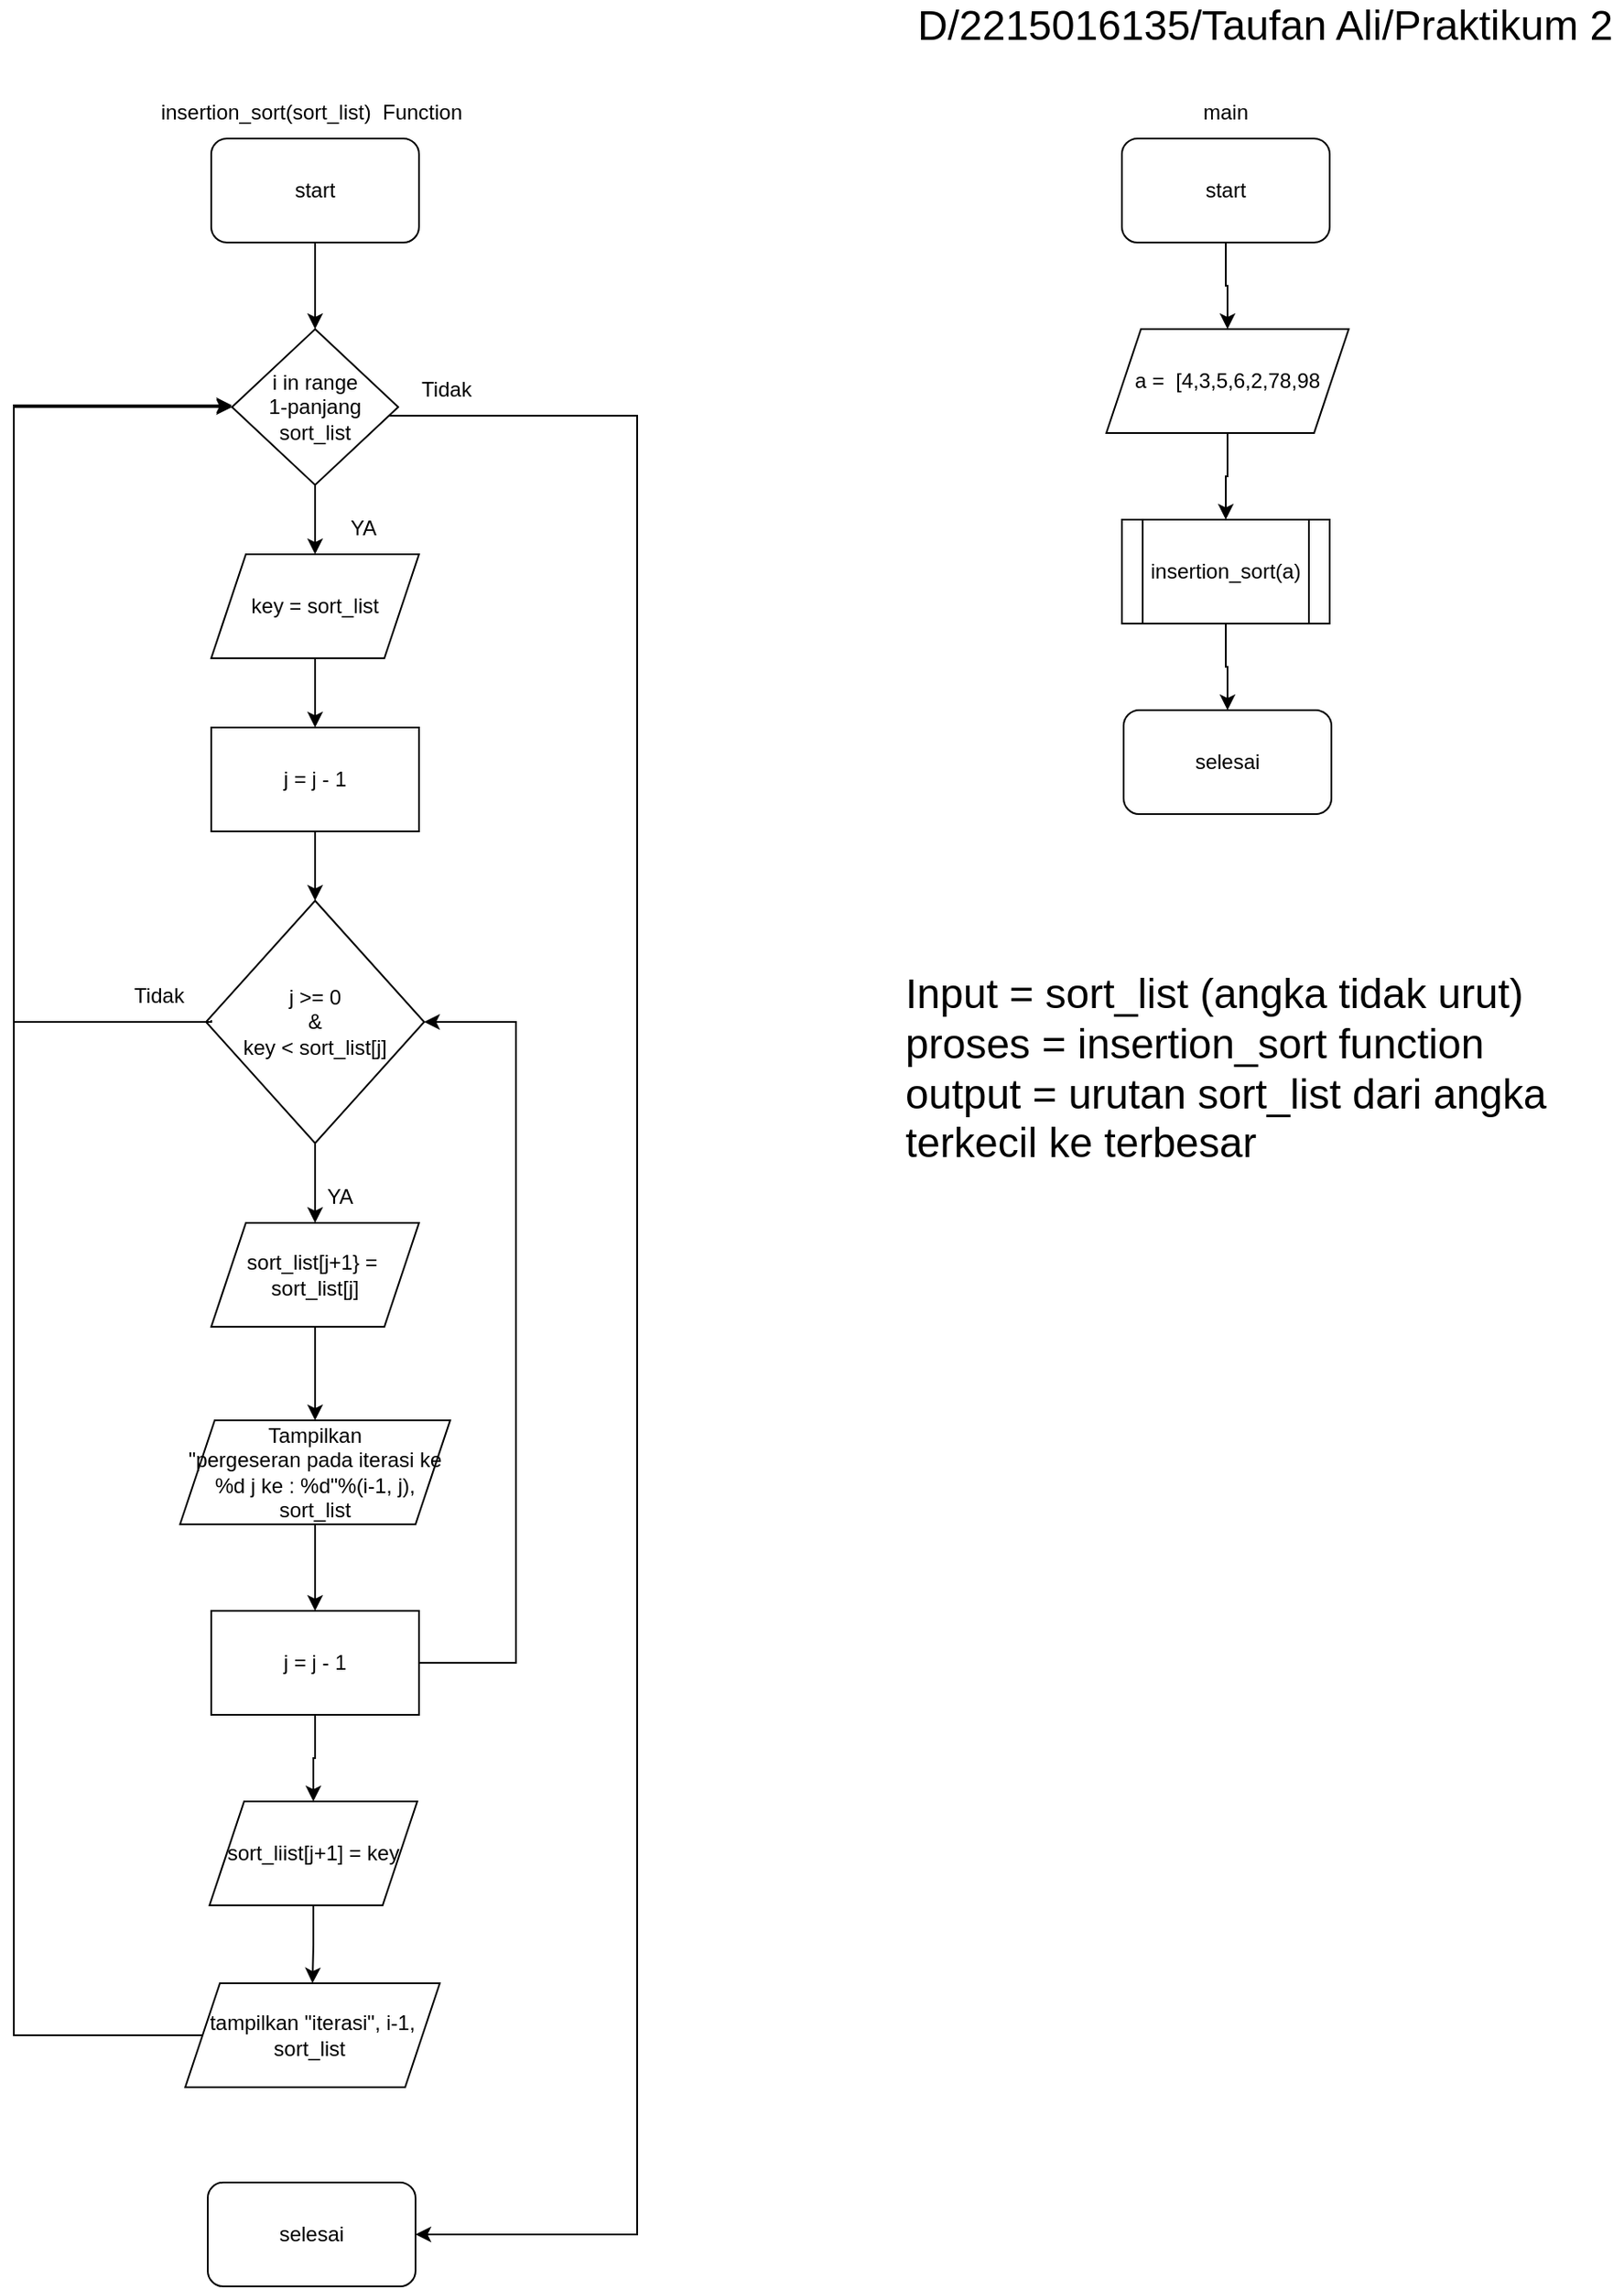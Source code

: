 <mxfile version="21.1.5" type="device">
  <diagram name="Page-1" id="kU7T2ySxo7DiTBH6DGO4">
    <mxGraphModel dx="2248" dy="1020" grid="1" gridSize="10" guides="1" tooltips="1" connect="1" arrows="1" fold="1" page="1" pageScale="1" pageWidth="1169" pageHeight="1654" math="0" shadow="0">
      <root>
        <mxCell id="0" />
        <mxCell id="1" parent="0" />
        <mxCell id="MF68zn0SQbT_7-B_5b6J-3" value="" style="edgeStyle=orthogonalEdgeStyle;rounded=0;orthogonalLoop=1;jettySize=auto;html=1;" edge="1" parent="1" source="MF68zn0SQbT_7-B_5b6J-1" target="MF68zn0SQbT_7-B_5b6J-2">
          <mxGeometry relative="1" as="geometry" />
        </mxCell>
        <mxCell id="MF68zn0SQbT_7-B_5b6J-1" value="start" style="rounded=1;whiteSpace=wrap;html=1;" vertex="1" parent="1">
          <mxGeometry x="354" y="80" width="120" height="60" as="geometry" />
        </mxCell>
        <mxCell id="MF68zn0SQbT_7-B_5b6J-5" value="" style="edgeStyle=orthogonalEdgeStyle;rounded=0;orthogonalLoop=1;jettySize=auto;html=1;" edge="1" parent="1" source="MF68zn0SQbT_7-B_5b6J-2" target="MF68zn0SQbT_7-B_5b6J-4">
          <mxGeometry relative="1" as="geometry" />
        </mxCell>
        <mxCell id="MF68zn0SQbT_7-B_5b6J-27" value="" style="edgeStyle=orthogonalEdgeStyle;rounded=0;orthogonalLoop=1;jettySize=auto;html=1;entryX=1;entryY=0.5;entryDx=0;entryDy=0;" edge="1" parent="1" source="MF68zn0SQbT_7-B_5b6J-2" target="MF68zn0SQbT_7-B_5b6J-24">
          <mxGeometry relative="1" as="geometry">
            <mxPoint x="660" y="1290" as="targetPoint" />
            <Array as="points">
              <mxPoint x="600" y="240" />
              <mxPoint x="600" y="1290" />
            </Array>
          </mxGeometry>
        </mxCell>
        <mxCell id="MF68zn0SQbT_7-B_5b6J-2" value="i in range&lt;br&gt;1-panjang sort_list" style="rhombus;whiteSpace=wrap;html=1;" vertex="1" parent="1">
          <mxGeometry x="366" y="190" width="96" height="90" as="geometry" />
        </mxCell>
        <mxCell id="MF68zn0SQbT_7-B_5b6J-7" value="" style="edgeStyle=orthogonalEdgeStyle;rounded=0;orthogonalLoop=1;jettySize=auto;html=1;" edge="1" parent="1" source="MF68zn0SQbT_7-B_5b6J-4" target="MF68zn0SQbT_7-B_5b6J-6">
          <mxGeometry relative="1" as="geometry" />
        </mxCell>
        <mxCell id="MF68zn0SQbT_7-B_5b6J-4" value="key = sort_list" style="shape=parallelogram;perimeter=parallelogramPerimeter;whiteSpace=wrap;html=1;fixedSize=1;" vertex="1" parent="1">
          <mxGeometry x="354" y="320" width="120" height="60" as="geometry" />
        </mxCell>
        <mxCell id="MF68zn0SQbT_7-B_5b6J-9" value="" style="edgeStyle=orthogonalEdgeStyle;rounded=0;orthogonalLoop=1;jettySize=auto;html=1;" edge="1" parent="1" source="MF68zn0SQbT_7-B_5b6J-6" target="MF68zn0SQbT_7-B_5b6J-8">
          <mxGeometry relative="1" as="geometry" />
        </mxCell>
        <mxCell id="MF68zn0SQbT_7-B_5b6J-6" value="j = j - 1" style="rounded=0;whiteSpace=wrap;html=1;" vertex="1" parent="1">
          <mxGeometry x="354" y="420" width="120" height="60" as="geometry" />
        </mxCell>
        <mxCell id="MF68zn0SQbT_7-B_5b6J-11" value="" style="edgeStyle=orthogonalEdgeStyle;rounded=0;orthogonalLoop=1;jettySize=auto;html=1;" edge="1" parent="1" source="MF68zn0SQbT_7-B_5b6J-8" target="MF68zn0SQbT_7-B_5b6J-10">
          <mxGeometry relative="1" as="geometry" />
        </mxCell>
        <mxCell id="MF68zn0SQbT_7-B_5b6J-8" value="j &amp;gt;= 0&lt;br&gt;&amp;amp;&lt;br&gt;key &amp;lt; sort_list[j]" style="rhombus;whiteSpace=wrap;html=1;" vertex="1" parent="1">
          <mxGeometry x="351" y="520" width="126" height="140" as="geometry" />
        </mxCell>
        <mxCell id="MF68zn0SQbT_7-B_5b6J-13" value="" style="edgeStyle=orthogonalEdgeStyle;rounded=0;orthogonalLoop=1;jettySize=auto;html=1;" edge="1" parent="1" source="MF68zn0SQbT_7-B_5b6J-10" target="MF68zn0SQbT_7-B_5b6J-12">
          <mxGeometry relative="1" as="geometry" />
        </mxCell>
        <mxCell id="MF68zn0SQbT_7-B_5b6J-10" value="sort_list[j+1} =&amp;nbsp;&lt;br&gt;sort_list[j]" style="shape=parallelogram;perimeter=parallelogramPerimeter;whiteSpace=wrap;html=1;fixedSize=1;" vertex="1" parent="1">
          <mxGeometry x="354" y="706" width="120" height="60" as="geometry" />
        </mxCell>
        <mxCell id="MF68zn0SQbT_7-B_5b6J-15" value="" style="edgeStyle=orthogonalEdgeStyle;rounded=0;orthogonalLoop=1;jettySize=auto;html=1;" edge="1" parent="1" source="MF68zn0SQbT_7-B_5b6J-12" target="MF68zn0SQbT_7-B_5b6J-14">
          <mxGeometry relative="1" as="geometry" />
        </mxCell>
        <mxCell id="MF68zn0SQbT_7-B_5b6J-12" value="Tampilkan&lt;br&gt;&quot;pergeseran pada iterasi ke %d j ke : %d&quot;%(i-1, j), sort_list" style="shape=parallelogram;perimeter=parallelogramPerimeter;whiteSpace=wrap;html=1;fixedSize=1;" vertex="1" parent="1">
          <mxGeometry x="336" y="820" width="156" height="60" as="geometry" />
        </mxCell>
        <mxCell id="MF68zn0SQbT_7-B_5b6J-17" value="" style="edgeStyle=orthogonalEdgeStyle;rounded=0;orthogonalLoop=1;jettySize=auto;html=1;entryX=1;entryY=0.5;entryDx=0;entryDy=0;" edge="1" parent="1" source="MF68zn0SQbT_7-B_5b6J-14" target="MF68zn0SQbT_7-B_5b6J-8">
          <mxGeometry relative="1" as="geometry">
            <mxPoint x="574" y="960" as="targetPoint" />
            <Array as="points">
              <mxPoint x="530" y="960" />
              <mxPoint x="530" y="590" />
            </Array>
          </mxGeometry>
        </mxCell>
        <mxCell id="MF68zn0SQbT_7-B_5b6J-19" value="" style="edgeStyle=orthogonalEdgeStyle;rounded=0;orthogonalLoop=1;jettySize=auto;html=1;" edge="1" parent="1" source="MF68zn0SQbT_7-B_5b6J-14" target="MF68zn0SQbT_7-B_5b6J-18">
          <mxGeometry relative="1" as="geometry" />
        </mxCell>
        <mxCell id="MF68zn0SQbT_7-B_5b6J-14" value="j = j - 1" style="rounded=0;whiteSpace=wrap;html=1;" vertex="1" parent="1">
          <mxGeometry x="354" y="930" width="120" height="60" as="geometry" />
        </mxCell>
        <mxCell id="MF68zn0SQbT_7-B_5b6J-21" value="" style="edgeStyle=orthogonalEdgeStyle;rounded=0;orthogonalLoop=1;jettySize=auto;html=1;" edge="1" parent="1" source="MF68zn0SQbT_7-B_5b6J-18" target="MF68zn0SQbT_7-B_5b6J-20">
          <mxGeometry relative="1" as="geometry" />
        </mxCell>
        <mxCell id="MF68zn0SQbT_7-B_5b6J-18" value="sort_liist[j+1] = key" style="shape=parallelogram;perimeter=parallelogramPerimeter;whiteSpace=wrap;html=1;fixedSize=1;" vertex="1" parent="1">
          <mxGeometry x="353" y="1040" width="120" height="60" as="geometry" />
        </mxCell>
        <mxCell id="MF68zn0SQbT_7-B_5b6J-23" value="" style="edgeStyle=orthogonalEdgeStyle;rounded=0;orthogonalLoop=1;jettySize=auto;html=1;entryX=0;entryY=0.5;entryDx=0;entryDy=0;" edge="1" parent="1" source="MF68zn0SQbT_7-B_5b6J-20" target="MF68zn0SQbT_7-B_5b6J-2">
          <mxGeometry relative="1" as="geometry">
            <mxPoint x="190" y="230" as="targetPoint" />
            <Array as="points">
              <mxPoint x="240" y="1175" />
              <mxPoint x="240" y="235" />
            </Array>
          </mxGeometry>
        </mxCell>
        <mxCell id="MF68zn0SQbT_7-B_5b6J-20" value="tampilkan&amp;nbsp;&quot;iterasi&quot;, i-1, sort_list&amp;nbsp;" style="shape=parallelogram;perimeter=parallelogramPerimeter;whiteSpace=wrap;html=1;fixedSize=1;" vertex="1" parent="1">
          <mxGeometry x="339" y="1145" width="147" height="60" as="geometry" />
        </mxCell>
        <mxCell id="MF68zn0SQbT_7-B_5b6J-24" value="selesai" style="rounded=1;whiteSpace=wrap;html=1;" vertex="1" parent="1">
          <mxGeometry x="352" y="1260" width="120" height="60" as="geometry" />
        </mxCell>
        <mxCell id="MF68zn0SQbT_7-B_5b6J-28" value="YA" style="text;html=1;strokeColor=none;fillColor=none;align=center;verticalAlign=middle;whiteSpace=wrap;rounded=0;" vertex="1" parent="1">
          <mxGeometry x="412" y="290" width="60" height="30" as="geometry" />
        </mxCell>
        <mxCell id="MF68zn0SQbT_7-B_5b6J-29" value="Tidak" style="text;html=1;strokeColor=none;fillColor=none;align=center;verticalAlign=middle;whiteSpace=wrap;rounded=0;" vertex="1" parent="1">
          <mxGeometry x="460" y="210" width="60" height="30" as="geometry" />
        </mxCell>
        <mxCell id="MF68zn0SQbT_7-B_5b6J-30" value="YA" style="text;html=1;strokeColor=none;fillColor=none;align=center;verticalAlign=middle;whiteSpace=wrap;rounded=0;" vertex="1" parent="1">
          <mxGeometry x="417" y="676" width="23" height="30" as="geometry" />
        </mxCell>
        <mxCell id="MF68zn0SQbT_7-B_5b6J-32" style="edgeStyle=orthogonalEdgeStyle;rounded=0;orthogonalLoop=1;jettySize=auto;html=1;exitX=1;exitY=1;exitDx=0;exitDy=0;entryX=0;entryY=0.5;entryDx=0;entryDy=0;" edge="1" parent="1">
          <mxGeometry relative="1" as="geometry">
            <mxPoint x="366" y="234" as="targetPoint" />
            <mxPoint x="354" y="589" as="sourcePoint" />
            <Array as="points">
              <mxPoint x="240" y="590" />
              <mxPoint x="240" y="234" />
            </Array>
          </mxGeometry>
        </mxCell>
        <mxCell id="MF68zn0SQbT_7-B_5b6J-31" value="Tidak" style="text;html=1;strokeColor=none;fillColor=none;align=center;verticalAlign=middle;whiteSpace=wrap;rounded=0;" vertex="1" parent="1">
          <mxGeometry x="294" y="560" width="60" height="30" as="geometry" />
        </mxCell>
        <mxCell id="MF68zn0SQbT_7-B_5b6J-35" value="" style="edgeStyle=orthogonalEdgeStyle;rounded=0;orthogonalLoop=1;jettySize=auto;html=1;" edge="1" parent="1" source="MF68zn0SQbT_7-B_5b6J-33" target="MF68zn0SQbT_7-B_5b6J-34">
          <mxGeometry relative="1" as="geometry" />
        </mxCell>
        <mxCell id="MF68zn0SQbT_7-B_5b6J-33" value="start" style="rounded=1;whiteSpace=wrap;html=1;" vertex="1" parent="1">
          <mxGeometry x="880" y="80" width="120" height="60" as="geometry" />
        </mxCell>
        <mxCell id="MF68zn0SQbT_7-B_5b6J-37" value="" style="edgeStyle=orthogonalEdgeStyle;rounded=0;orthogonalLoop=1;jettySize=auto;html=1;" edge="1" parent="1" source="MF68zn0SQbT_7-B_5b6J-34" target="MF68zn0SQbT_7-B_5b6J-36">
          <mxGeometry relative="1" as="geometry" />
        </mxCell>
        <mxCell id="MF68zn0SQbT_7-B_5b6J-34" value="a =&amp;nbsp; [4,3,5,6,2,78,98" style="shape=parallelogram;perimeter=parallelogramPerimeter;whiteSpace=wrap;html=1;fixedSize=1;" vertex="1" parent="1">
          <mxGeometry x="871" y="190" width="140" height="60" as="geometry" />
        </mxCell>
        <mxCell id="MF68zn0SQbT_7-B_5b6J-39" value="" style="edgeStyle=orthogonalEdgeStyle;rounded=0;orthogonalLoop=1;jettySize=auto;html=1;" edge="1" parent="1" source="MF68zn0SQbT_7-B_5b6J-36" target="MF68zn0SQbT_7-B_5b6J-38">
          <mxGeometry relative="1" as="geometry" />
        </mxCell>
        <mxCell id="MF68zn0SQbT_7-B_5b6J-36" value="insertion_sort(a)" style="shape=process;whiteSpace=wrap;html=1;backgroundOutline=1;" vertex="1" parent="1">
          <mxGeometry x="880" y="300" width="120" height="60" as="geometry" />
        </mxCell>
        <mxCell id="MF68zn0SQbT_7-B_5b6J-38" value="selesai" style="rounded=1;whiteSpace=wrap;html=1;" vertex="1" parent="1">
          <mxGeometry x="881" y="410" width="120" height="60" as="geometry" />
        </mxCell>
        <mxCell id="MF68zn0SQbT_7-B_5b6J-40" value="insertion_sort(sort_list)&amp;nbsp; Function" style="text;html=1;strokeColor=none;fillColor=none;align=center;verticalAlign=middle;whiteSpace=wrap;rounded=0;" vertex="1" parent="1">
          <mxGeometry x="267" y="50" width="290" height="30" as="geometry" />
        </mxCell>
        <mxCell id="MF68zn0SQbT_7-B_5b6J-41" value="main" style="text;html=1;strokeColor=none;fillColor=none;align=center;verticalAlign=middle;whiteSpace=wrap;rounded=0;" vertex="1" parent="1">
          <mxGeometry x="895" y="50" width="90" height="30" as="geometry" />
        </mxCell>
        <mxCell id="MF68zn0SQbT_7-B_5b6J-44" value="&lt;font style=&quot;font-size: 24px;&quot;&gt;Input = sort_list (angka tidak urut)&lt;br&gt;proses = insertion_sort function&lt;br&gt;output = urutan sort_list dari angka terkecil ke terbesar&lt;br&gt;&lt;/font&gt;" style="text;html=1;strokeColor=none;fillColor=none;spacing=5;spacingTop=-20;whiteSpace=wrap;overflow=hidden;rounded=0;" vertex="1" parent="1">
          <mxGeometry x="750" y="570" width="380" height="140" as="geometry" />
        </mxCell>
        <mxCell id="MF68zn0SQbT_7-B_5b6J-45" value="&lt;font style=&quot;font-size: 24px;&quot;&gt;D/2215016135/Taufan Ali/Praktikum 2&lt;/font&gt;" style="text;html=1;strokeColor=none;fillColor=none;align=left;verticalAlign=middle;whiteSpace=wrap;rounded=0;" vertex="1" parent="1">
          <mxGeometry x="760" width="409" height="30" as="geometry" />
        </mxCell>
      </root>
    </mxGraphModel>
  </diagram>
</mxfile>
